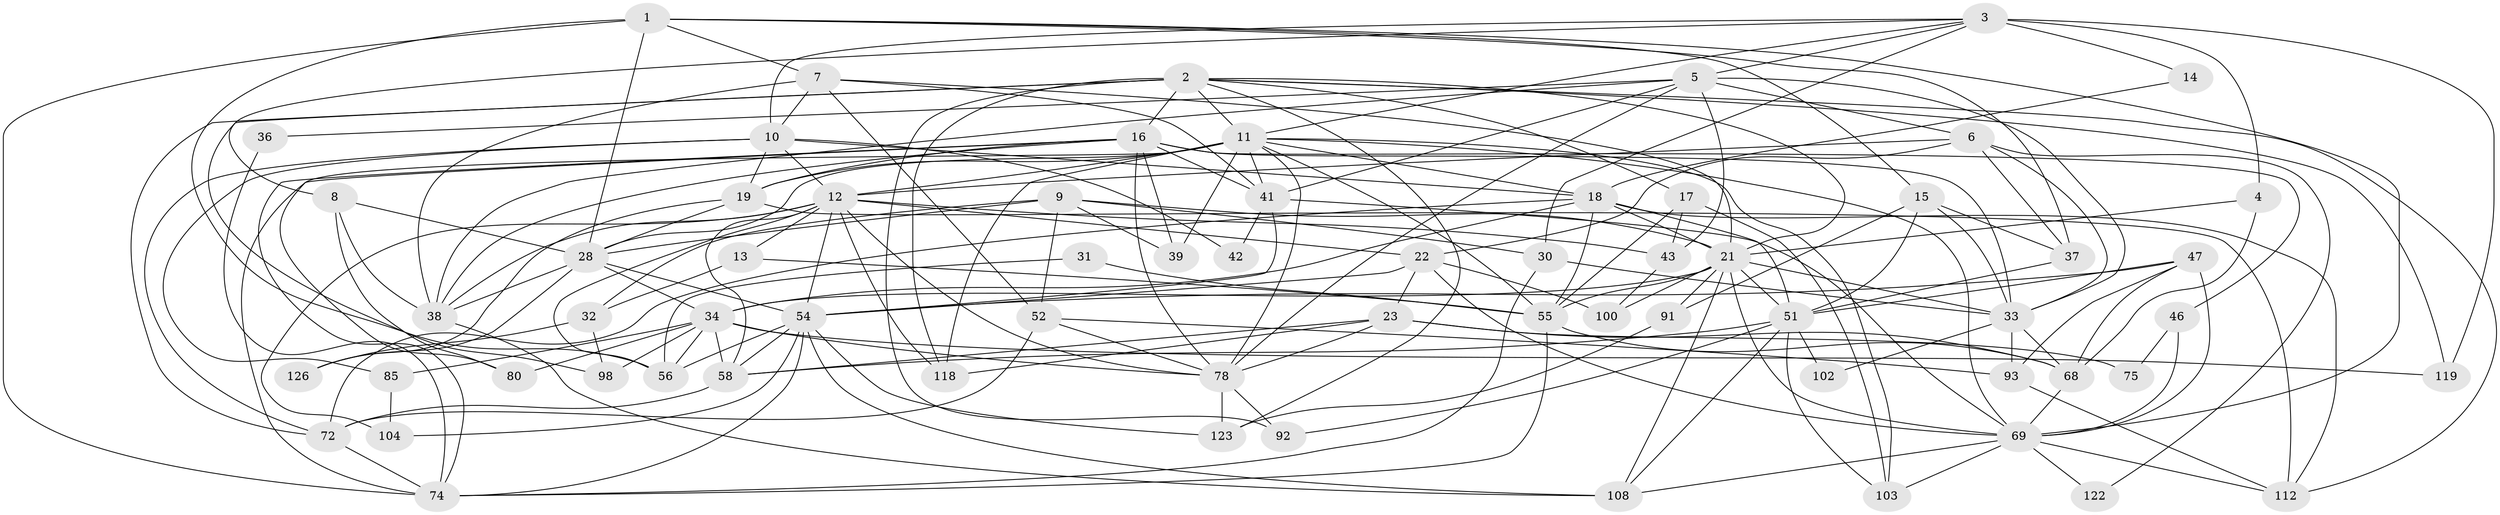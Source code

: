 // original degree distribution, {6: 0.11363636363636363, 4: 0.30303030303030304, 3: 0.22727272727272727, 5: 0.14393939393939395, 7: 0.045454545454545456, 2: 0.1590909090909091, 9: 0.007575757575757576}
// Generated by graph-tools (version 1.1) at 2025/15/03/09/25 04:15:10]
// undirected, 66 vertices, 189 edges
graph export_dot {
graph [start="1"]
  node [color=gray90,style=filled];
  1 [super="+90"];
  2 [super="+35+27"];
  3 [super="+25+26"];
  4;
  5 [super="+44"];
  6 [super="+96"];
  7 [super="+120"];
  8 [super="+40"];
  9;
  10 [super="+24"];
  11 [super="+99+50"];
  12 [super="+129+67+20"];
  13;
  14;
  15 [super="+59"];
  16 [super="+77+86"];
  17;
  18 [super="+81+29"];
  19 [super="+61"];
  21 [super="+76+53"];
  22 [super="+84"];
  23 [super="+125"];
  28 [super="+48+65"];
  30 [super="+62"];
  31;
  32;
  33 [super="+95"];
  34 [super="+73"];
  36;
  37;
  38 [super="+64"];
  39;
  41 [super="+49+121"];
  42;
  43;
  46;
  47 [super="+107"];
  51 [super="+110"];
  52 [super="+124"];
  54 [super="+66+60"];
  55 [super="+89"];
  56 [super="+57"];
  58 [super="+116"];
  68 [super="+127"];
  69 [super="+97"];
  72 [super="+87"];
  74 [super="+88+94"];
  75;
  78 [super="+115+109"];
  80;
  85;
  91;
  92;
  93;
  98;
  100;
  102;
  103;
  104;
  108 [super="+113"];
  112;
  118;
  119;
  122;
  123;
  126;
  1 -- 7;
  1 -- 74 [weight=2];
  1 -- 28;
  1 -- 15;
  1 -- 56;
  1 -- 37;
  1 -- 69;
  2 -- 98;
  2 -- 17;
  2 -- 118 [weight=2];
  2 -- 119;
  2 -- 123;
  2 -- 11;
  2 -- 21;
  2 -- 16;
  2 -- 112;
  2 -- 72;
  2 -- 92;
  3 -- 14 [weight=2];
  3 -- 4;
  3 -- 5;
  3 -- 11;
  3 -- 119;
  3 -- 30;
  3 -- 8;
  3 -- 10;
  4 -- 68;
  4 -- 21;
  5 -- 41;
  5 -- 78;
  5 -- 33;
  5 -- 36;
  5 -- 38;
  5 -- 6;
  5 -- 43;
  6 -- 37;
  6 -- 122;
  6 -- 33;
  6 -- 22;
  6 -- 12;
  7 -- 38;
  7 -- 52;
  7 -- 41 [weight=2];
  7 -- 21;
  7 -- 10;
  8 -- 38;
  8 -- 80;
  8 -- 28;
  9 -- 39;
  9 -- 21;
  9 -- 32;
  9 -- 52;
  9 -- 28;
  9 -- 30;
  10 -- 85;
  10 -- 19;
  10 -- 18;
  10 -- 42;
  10 -- 72;
  10 -- 12;
  11 -- 39;
  11 -- 103;
  11 -- 74;
  11 -- 19;
  11 -- 28;
  11 -- 41;
  11 -- 69;
  11 -- 118;
  11 -- 55;
  11 -- 12;
  11 -- 78;
  11 -- 18;
  12 -- 22;
  12 -- 38;
  12 -- 43;
  12 -- 58;
  12 -- 104;
  12 -- 78;
  12 -- 118;
  12 -- 13;
  12 -- 56;
  12 -- 54;
  13 -- 32;
  13 -- 55;
  14 -- 18;
  15 -- 37;
  15 -- 33;
  15 -- 91;
  15 -- 51;
  16 -- 39;
  16 -- 41;
  16 -- 46;
  16 -- 78;
  16 -- 74;
  16 -- 38;
  16 -- 33;
  16 -- 80;
  16 -- 19;
  17 -- 43;
  17 -- 103;
  17 -- 55;
  18 -- 72;
  18 -- 112;
  18 -- 51;
  18 -- 21;
  18 -- 34;
  18 -- 55 [weight=2];
  19 -- 126;
  19 -- 112;
  19 -- 28;
  21 -- 51;
  21 -- 91;
  21 -- 100;
  21 -- 69;
  21 -- 34;
  21 -- 33;
  21 -- 55;
  21 -- 108;
  22 -- 23;
  22 -- 69;
  22 -- 100;
  22 -- 54;
  23 -- 118;
  23 -- 58;
  23 -- 75;
  23 -- 78;
  23 -- 68;
  28 -- 126;
  28 -- 38;
  28 -- 34;
  28 -- 54 [weight=2];
  30 -- 74;
  30 -- 33;
  31 -- 56;
  31 -- 55;
  32 -- 98;
  32 -- 126;
  33 -- 102;
  33 -- 93;
  33 -- 68;
  34 -- 78;
  34 -- 85 [weight=2];
  34 -- 58;
  34 -- 98;
  34 -- 80;
  34 -- 119;
  34 -- 56;
  36 -- 74;
  37 -- 51;
  38 -- 108;
  41 -- 42;
  41 -- 69;
  41 -- 54 [weight=2];
  43 -- 100;
  46 -- 75;
  46 -- 69;
  47 -- 93;
  47 -- 68;
  47 -- 69;
  47 -- 51;
  47 -- 54;
  51 -- 103;
  51 -- 58;
  51 -- 92;
  51 -- 102;
  51 -- 108;
  52 -- 72;
  52 -- 93;
  52 -- 78;
  54 -- 108;
  54 -- 56;
  54 -- 104;
  54 -- 74;
  54 -- 58;
  54 -- 123;
  55 -- 68;
  55 -- 74;
  58 -- 72;
  68 -- 69;
  69 -- 103;
  69 -- 108;
  69 -- 112;
  69 -- 122;
  72 -- 74;
  78 -- 92;
  78 -- 123;
  85 -- 104;
  91 -- 123;
  93 -- 112;
}
